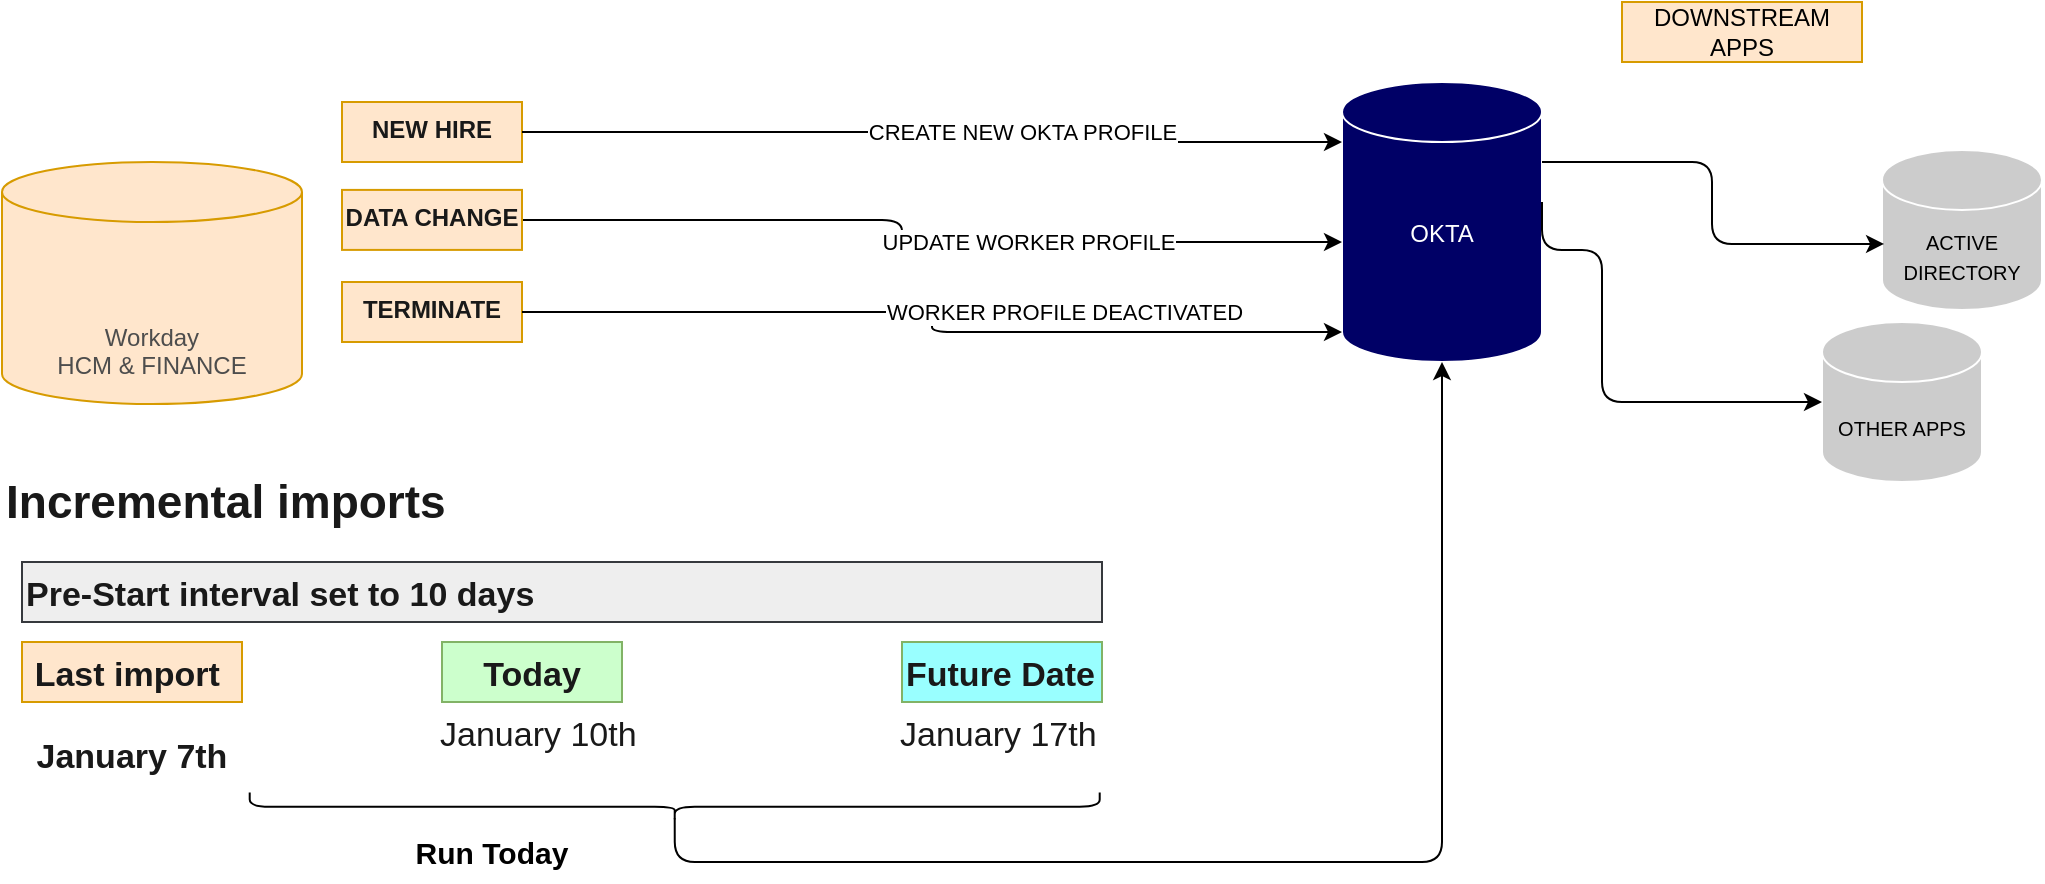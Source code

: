 <mxfile version="24.2.5" type="github">
  <diagram name="Page-1" id="XzqM8-vw0jxmQeB4U7DF">
    <mxGraphModel dx="1434" dy="772" grid="1" gridSize="10" guides="1" tooltips="1" connect="1" arrows="1" fold="1" page="1" pageScale="1" pageWidth="850" pageHeight="1100" math="0" shadow="0">
      <root>
        <mxCell id="0" />
        <mxCell id="1" parent="0" />
        <mxCell id="ineW9E7MuL8HfUcgkZqa-1" value="&lt;div&gt;&lt;font color=&quot;#4d4d4d&quot;&gt;&lt;br&gt;&lt;/font&gt;&lt;/div&gt;&lt;div&gt;&lt;font color=&quot;#4d4d4d&quot;&gt;&lt;br&gt;&lt;/font&gt;&lt;/div&gt;&lt;font color=&quot;#4d4d4d&quot;&gt;&lt;div&gt;&lt;font color=&quot;#4d4d4d&quot;&gt;&lt;br&gt;&lt;/font&gt;&lt;/div&gt;Workday&lt;/font&gt;&lt;div&gt;&lt;font color=&quot;#4d4d4d&quot;&gt;HCM &amp;amp; FINANCE&lt;/font&gt;&lt;/div&gt;" style="shape=cylinder3;whiteSpace=wrap;html=1;boundedLbl=1;backgroundOutline=1;size=15;fillColor=#ffe6cc;strokeColor=#d79b00;" parent="1" vertex="1">
          <mxGeometry x="40" y="320" width="150" height="121" as="geometry" />
        </mxCell>
        <mxCell id="ineW9E7MuL8HfUcgkZqa-2" value="" style="shape=image;verticalLabelPosition=bottom;labelBackgroundColor=default;verticalAlign=top;aspect=fixed;imageAspect=0;image=https://upload.wikimedia.org/wikipedia/commons/thumb/3/3b/Workday_Logo.png/1280px-Workday_Logo.png;" parent="1" vertex="1">
          <mxGeometry x="75" y="359" width="90" height="34.95" as="geometry" />
        </mxCell>
        <mxCell id="ineW9E7MuL8HfUcgkZqa-3" value="OKTA&lt;div&gt;&lt;br&gt;&lt;/div&gt;" style="shape=cylinder3;whiteSpace=wrap;html=1;boundedLbl=1;backgroundOutline=1;size=15;fillColor=#000066;fontColor=#ffffff;strokeColor=#FFFFFF;" parent="1" vertex="1">
          <mxGeometry x="710" y="280" width="100" height="140" as="geometry" />
        </mxCell>
        <mxCell id="ineW9E7MuL8HfUcgkZqa-4" value="&lt;h1 style=&quot;box-sizing: inherit; margin: 0px 0px 23px; color: rgb(25, 25, 25); line-height: 1.2; font-family: &amp;quot;Aeonik Regular&amp;quot;, Helvetica, Arial, sans-serif; font-style: normal; font-variant-ligatures: normal; font-variant-caps: normal; letter-spacing: normal; orphans: 2; text-align: start; text-indent: 0px; text-transform: none; widows: 2; word-spacing: 0px; -webkit-text-stroke-width: 0px; white-space: normal; background-color: rgb(255, 255, 255); text-decoration-thickness: initial; text-decoration-style: initial; text-decoration-color: initial; font-size: 23px;&quot;&gt;&lt;font style=&quot;font-size: 23px;&quot;&gt;Incremental imports&lt;/font&gt;&lt;/h1&gt;" style="text;whiteSpace=wrap;html=1;" parent="1" vertex="1">
          <mxGeometry x="40" y="470" width="230" height="50" as="geometry" />
        </mxCell>
        <mxCell id="ineW9E7MuL8HfUcgkZqa-5" value="&lt;span style=&quot;color: rgb(25, 25, 25); font-family: &amp;quot;Aeonik Regular&amp;quot;, Helvetica, Arial, sans-serif; font-size: 17px; font-style: normal; font-variant-ligatures: normal; font-variant-caps: normal; letter-spacing: normal; orphans: 2; text-indent: 0px; text-transform: none; widows: 2; word-spacing: 0px; -webkit-text-stroke-width: 0px; white-space: normal; text-decoration-thickness: initial; text-decoration-style: initial; text-decoration-color: initial; float: none; display: inline !important;&quot;&gt;Today&lt;/span&gt;" style="text;whiteSpace=wrap;html=1;fillColor=#CCFFCC;strokeColor=#82b366;fontStyle=1;align=center;" parent="1" vertex="1">
          <mxGeometry x="260" y="560" width="90" height="30" as="geometry" />
        </mxCell>
        <mxCell id="ineW9E7MuL8HfUcgkZqa-6" value="&lt;span style=&quot;color: rgb(25, 25, 25); font-family: &amp;quot;Aeonik Regular&amp;quot;, Helvetica, Arial, sans-serif; font-size: 17px; font-style: normal; font-variant-ligatures: normal; font-variant-caps: normal; letter-spacing: normal; orphans: 2; text-align: left; text-indent: 0px; text-transform: none; widows: 2; word-spacing: 0px; -webkit-text-stroke-width: 0px; white-space: normal; text-decoration-thickness: initial; text-decoration-style: initial; text-decoration-color: initial; float: none; display: inline !important;&quot;&gt;Pre-Start interval set to 10 days&lt;/span&gt;" style="text;whiteSpace=wrap;html=1;fillColor=#eeeeee;strokeColor=#36393d;fontStyle=1" parent="1" vertex="1">
          <mxGeometry x="50" y="520" width="540" height="30" as="geometry" />
        </mxCell>
        <mxCell id="ineW9E7MuL8HfUcgkZqa-7" value="&lt;span style=&quot;color: rgb(25, 25, 25); font-family: &amp;quot;Aeonik Regular&amp;quot;, Helvetica, Arial, sans-serif; font-size: 17px; font-style: normal; font-variant-ligatures: normal; font-variant-caps: normal; letter-spacing: normal; orphans: 2; text-indent: 0px; text-transform: none; widows: 2; word-spacing: 0px; -webkit-text-stroke-width: 0px; white-space: normal; text-decoration-thickness: initial; text-decoration-style: initial; text-decoration-color: initial; float: none; display: inline !important;&quot;&gt;Last import&amp;nbsp;&lt;/span&gt;&lt;div&gt;&lt;span style=&quot;color: rgb(25, 25, 25); font-family: &amp;quot;Aeonik Regular&amp;quot;, Helvetica, Arial, sans-serif; font-size: 17px; font-style: normal; font-variant-ligatures: normal; font-variant-caps: normal; letter-spacing: normal; orphans: 2; text-indent: 0px; text-transform: none; widows: 2; word-spacing: 0px; -webkit-text-stroke-width: 0px; white-space: normal; background-color: rgb(255, 255, 255); text-decoration-thickness: initial; text-decoration-style: initial; text-decoration-color: initial; float: none; display: inline !important;&quot;&gt;&lt;br&gt;&lt;/span&gt;&lt;/div&gt;&lt;div&gt;&lt;span style=&quot;color: rgb(25, 25, 25); font-family: &amp;quot;Aeonik Regular&amp;quot;, Helvetica, Arial, sans-serif; font-size: 17px; font-style: normal; font-variant-ligatures: normal; font-variant-caps: normal; letter-spacing: normal; orphans: 2; text-indent: 0px; text-transform: none; widows: 2; word-spacing: 0px; -webkit-text-stroke-width: 0px; white-space: normal; background-color: rgb(255, 255, 255); text-decoration-thickness: initial; text-decoration-style: initial; text-decoration-color: initial; float: none; display: inline !important;&quot;&gt;January 7th&lt;/span&gt;&lt;/div&gt;" style="text;whiteSpace=wrap;html=1;fillColor=#ffe6cc;strokeColor=#d79b00;align=center;fontStyle=1" parent="1" vertex="1">
          <mxGeometry x="50" y="560" width="110" height="30" as="geometry" />
        </mxCell>
        <mxCell id="ineW9E7MuL8HfUcgkZqa-8" value="&lt;div style=&quot;text-align: center;&quot;&gt;&lt;span style=&quot;background-color: initial; font-size: 17px;&quot;&gt;&lt;font face=&quot;Aeonik Regular, Helvetica, Arial, sans-serif&quot; color=&quot;#191919&quot;&gt;January 10th&lt;/font&gt;&lt;/span&gt;&lt;/div&gt;" style="text;whiteSpace=wrap;html=1;" parent="1" vertex="1">
          <mxGeometry x="257" y="590" width="120" height="30" as="geometry" />
        </mxCell>
        <mxCell id="ineW9E7MuL8HfUcgkZqa-9" value="&lt;font color=&quot;#191919&quot; face=&quot;Aeonik Regular, Helvetica, Arial, sans-serif&quot;&gt;&lt;span style=&quot;font-size: 17px;&quot;&gt;Future Date&lt;/span&gt;&lt;/font&gt;" style="text;whiteSpace=wrap;html=1;fillColor=#99FFFF;strokeColor=#82b366;fontStyle=1" parent="1" vertex="1">
          <mxGeometry x="490" y="560" width="100" height="30" as="geometry" />
        </mxCell>
        <mxCell id="ineW9E7MuL8HfUcgkZqa-10" value="&lt;div style=&quot;text-align: center;&quot;&gt;&lt;span style=&quot;background-color: initial; font-size: 17px;&quot;&gt;&lt;font face=&quot;Aeonik Regular, Helvetica, Arial, sans-serif&quot; color=&quot;#191919&quot;&gt;January 17th&lt;/font&gt;&lt;/span&gt;&lt;/div&gt;" style="text;whiteSpace=wrap;html=1;" parent="1" vertex="1">
          <mxGeometry x="487" y="590" width="120" height="20" as="geometry" />
        </mxCell>
        <mxCell id="ineW9E7MuL8HfUcgkZqa-12" value="" style="shape=curlyBracket;whiteSpace=wrap;html=1;rounded=1;flipH=1;labelPosition=right;verticalLabelPosition=middle;align=left;verticalAlign=middle;rotation=90;" parent="1" vertex="1">
          <mxGeometry x="369.2" y="429.89" width="14.31" height="425" as="geometry" />
        </mxCell>
        <mxCell id="p3hvdUpW7HJqdY0qBlRM-1" value="&lt;font style=&quot;font-size: 15px;&quot;&gt;&lt;b&gt;Run Today&lt;/b&gt;&lt;/font&gt;" style="text;html=1;align=center;verticalAlign=middle;whiteSpace=wrap;rounded=0;" parent="1" vertex="1">
          <mxGeometry x="240" y="650" width="90" height="30" as="geometry" />
        </mxCell>
        <mxCell id="p3hvdUpW7HJqdY0qBlRM-2" style="edgeStyle=orthogonalEdgeStyle;rounded=1;orthogonalLoop=1;jettySize=auto;html=1;exitX=0.1;exitY=0.5;exitDx=0;exitDy=0;exitPerimeter=0;entryX=0.5;entryY=1;entryDx=0;entryDy=0;entryPerimeter=0;curved=0;" parent="1" source="ineW9E7MuL8HfUcgkZqa-12" target="ineW9E7MuL8HfUcgkZqa-3" edge="1">
          <mxGeometry relative="1" as="geometry">
            <Array as="points">
              <mxPoint x="376" y="670" />
              <mxPoint x="760" y="670" />
            </Array>
          </mxGeometry>
        </mxCell>
        <mxCell id="0bz6MiMw572WCOq6uDcL-2" value="&lt;font size=&quot;1&quot; face=&quot;Aeonik Regular, Helvetica, Arial, sans-serif&quot; color=&quot;#191919&quot;&gt;&lt;b style=&quot;font-size: 12px;&quot;&gt;NEW HIRE&lt;/b&gt;&lt;/font&gt;" style="text;whiteSpace=wrap;html=1;fillColor=#ffe6cc;strokeColor=#d79b00;align=center;" parent="1" vertex="1">
          <mxGeometry x="210" y="290" width="90" height="30" as="geometry" />
        </mxCell>
        <mxCell id="0bz6MiMw572WCOq6uDcL-3" style="edgeStyle=orthogonalEdgeStyle;rounded=1;orthogonalLoop=1;jettySize=auto;html=1;entryX=0;entryY=0;entryDx=0;entryDy=30;entryPerimeter=0;curved=0;" parent="1" source="0bz6MiMw572WCOq6uDcL-2" target="ineW9E7MuL8HfUcgkZqa-3" edge="1">
          <mxGeometry relative="1" as="geometry" />
        </mxCell>
        <mxCell id="0bz6MiMw572WCOq6uDcL-11" value="CREATE NEW OKTA PROFILE" style="edgeLabel;html=1;align=center;verticalAlign=middle;resizable=0;points=[];" parent="0bz6MiMw572WCOq6uDcL-3" vertex="1" connectable="0">
          <mxGeometry x="0.435" y="-3" relative="1" as="geometry">
            <mxPoint x="-43" y="-8" as="offset" />
          </mxGeometry>
        </mxCell>
        <mxCell id="0bz6MiMw572WCOq6uDcL-4" value="&lt;font style=&quot;font-size: 10px;&quot;&gt;ACTIVE DIRECTORY&lt;/font&gt;" style="shape=cylinder3;whiteSpace=wrap;html=1;boundedLbl=1;backgroundOutline=1;size=15;fillColor=#CCCCCC;strokeColor=#FFFFFF;" parent="1" vertex="1">
          <mxGeometry x="980" y="313.95" width="80" height="80" as="geometry" />
        </mxCell>
        <mxCell id="0bz6MiMw572WCOq6uDcL-5" value="DOWNSTREAM APPS" style="text;html=1;align=center;verticalAlign=middle;whiteSpace=wrap;rounded=0;fillColor=#ffe6cc;strokeColor=#d79b00;" parent="1" vertex="1">
          <mxGeometry x="850" y="240" width="120" height="30" as="geometry" />
        </mxCell>
        <mxCell id="0bz6MiMw572WCOq6uDcL-6" style="edgeStyle=orthogonalEdgeStyle;rounded=1;orthogonalLoop=1;jettySize=auto;html=1;entryX=0.013;entryY=0.588;entryDx=0;entryDy=0;entryPerimeter=0;curved=0;" parent="1" source="ineW9E7MuL8HfUcgkZqa-3" target="0bz6MiMw572WCOq6uDcL-4" edge="1">
          <mxGeometry relative="1" as="geometry">
            <Array as="points">
              <mxPoint x="895" y="320" />
              <mxPoint x="895" y="361" />
            </Array>
          </mxGeometry>
        </mxCell>
        <mxCell id="0bz6MiMw572WCOq6uDcL-7" value="&lt;font style=&quot;font-size: 10px;&quot;&gt;OTHER APPS&lt;/font&gt;" style="shape=cylinder3;whiteSpace=wrap;html=1;boundedLbl=1;backgroundOutline=1;size=15;fillColor=#CCCCCC;strokeColor=#FFFFFF;" parent="1" vertex="1">
          <mxGeometry x="950" y="400" width="80" height="80" as="geometry" />
        </mxCell>
        <mxCell id="0bz6MiMw572WCOq6uDcL-8" style="edgeStyle=orthogonalEdgeStyle;rounded=1;orthogonalLoop=1;jettySize=auto;html=1;exitX=1;exitY=0;exitDx=0;exitDy=60;exitPerimeter=0;entryX=0;entryY=0.5;entryDx=0;entryDy=0;entryPerimeter=0;curved=0;" parent="1" source="ineW9E7MuL8HfUcgkZqa-3" target="0bz6MiMw572WCOq6uDcL-7" edge="1">
          <mxGeometry relative="1" as="geometry">
            <Array as="points">
              <mxPoint x="840" y="364" />
              <mxPoint x="840" y="440" />
            </Array>
          </mxGeometry>
        </mxCell>
        <mxCell id="0bz6MiMw572WCOq6uDcL-12" style="edgeStyle=orthogonalEdgeStyle;rounded=1;orthogonalLoop=1;jettySize=auto;html=1;exitX=1;exitY=0.5;exitDx=0;exitDy=0;curved=0;" parent="1" source="0bz6MiMw572WCOq6uDcL-9" target="ineW9E7MuL8HfUcgkZqa-3" edge="1">
          <mxGeometry relative="1" as="geometry">
            <Array as="points">
              <mxPoint x="490" y="349" />
              <mxPoint x="490" y="360" />
            </Array>
          </mxGeometry>
        </mxCell>
        <mxCell id="0bz6MiMw572WCOq6uDcL-13" value="UPDATE WORKER PROFILE" style="edgeLabel;html=1;align=center;verticalAlign=middle;resizable=0;points=[];" parent="0bz6MiMw572WCOq6uDcL-12" vertex="1" connectable="0">
          <mxGeometry x="0.254" relative="1" as="geometry">
            <mxPoint as="offset" />
          </mxGeometry>
        </mxCell>
        <mxCell id="0bz6MiMw572WCOq6uDcL-9" value="&lt;font size=&quot;1&quot; face=&quot;Aeonik Regular, Helvetica, Arial, sans-serif&quot; color=&quot;#191919&quot;&gt;&lt;b style=&quot;font-size: 12px;&quot;&gt;DATA CHANGE&lt;/b&gt;&lt;/font&gt;" style="text;whiteSpace=wrap;html=1;fillColor=#ffe6cc;strokeColor=#d79b00;align=center;" parent="1" vertex="1">
          <mxGeometry x="210" y="333.95" width="90" height="30" as="geometry" />
        </mxCell>
        <mxCell id="0bz6MiMw572WCOq6uDcL-14" value="&lt;font size=&quot;1&quot; face=&quot;Aeonik Regular, Helvetica, Arial, sans-serif&quot; color=&quot;#191919&quot;&gt;&lt;b style=&quot;font-size: 12px;&quot;&gt;TERMINATE&lt;/b&gt;&lt;/font&gt;" style="text;whiteSpace=wrap;html=1;fillColor=#ffe6cc;strokeColor=#d79b00;align=center;" parent="1" vertex="1">
          <mxGeometry x="210" y="380" width="90" height="30" as="geometry" />
        </mxCell>
        <mxCell id="0bz6MiMw572WCOq6uDcL-15" style="edgeStyle=orthogonalEdgeStyle;rounded=1;orthogonalLoop=1;jettySize=auto;html=1;entryX=0;entryY=1;entryDx=0;entryDy=-15;entryPerimeter=0;curved=0;" parent="1" source="0bz6MiMw572WCOq6uDcL-14" target="ineW9E7MuL8HfUcgkZqa-3" edge="1">
          <mxGeometry relative="1" as="geometry" />
        </mxCell>
        <mxCell id="0bz6MiMw572WCOq6uDcL-16" value="WORKER PROFILE DEACTIVATED" style="edgeLabel;html=1;align=center;verticalAlign=middle;resizable=0;points=[];" parent="0bz6MiMw572WCOq6uDcL-15" vertex="1" connectable="0">
          <mxGeometry x="0.338" y="-1" relative="1" as="geometry">
            <mxPoint y="-11" as="offset" />
          </mxGeometry>
        </mxCell>
      </root>
    </mxGraphModel>
  </diagram>
</mxfile>
